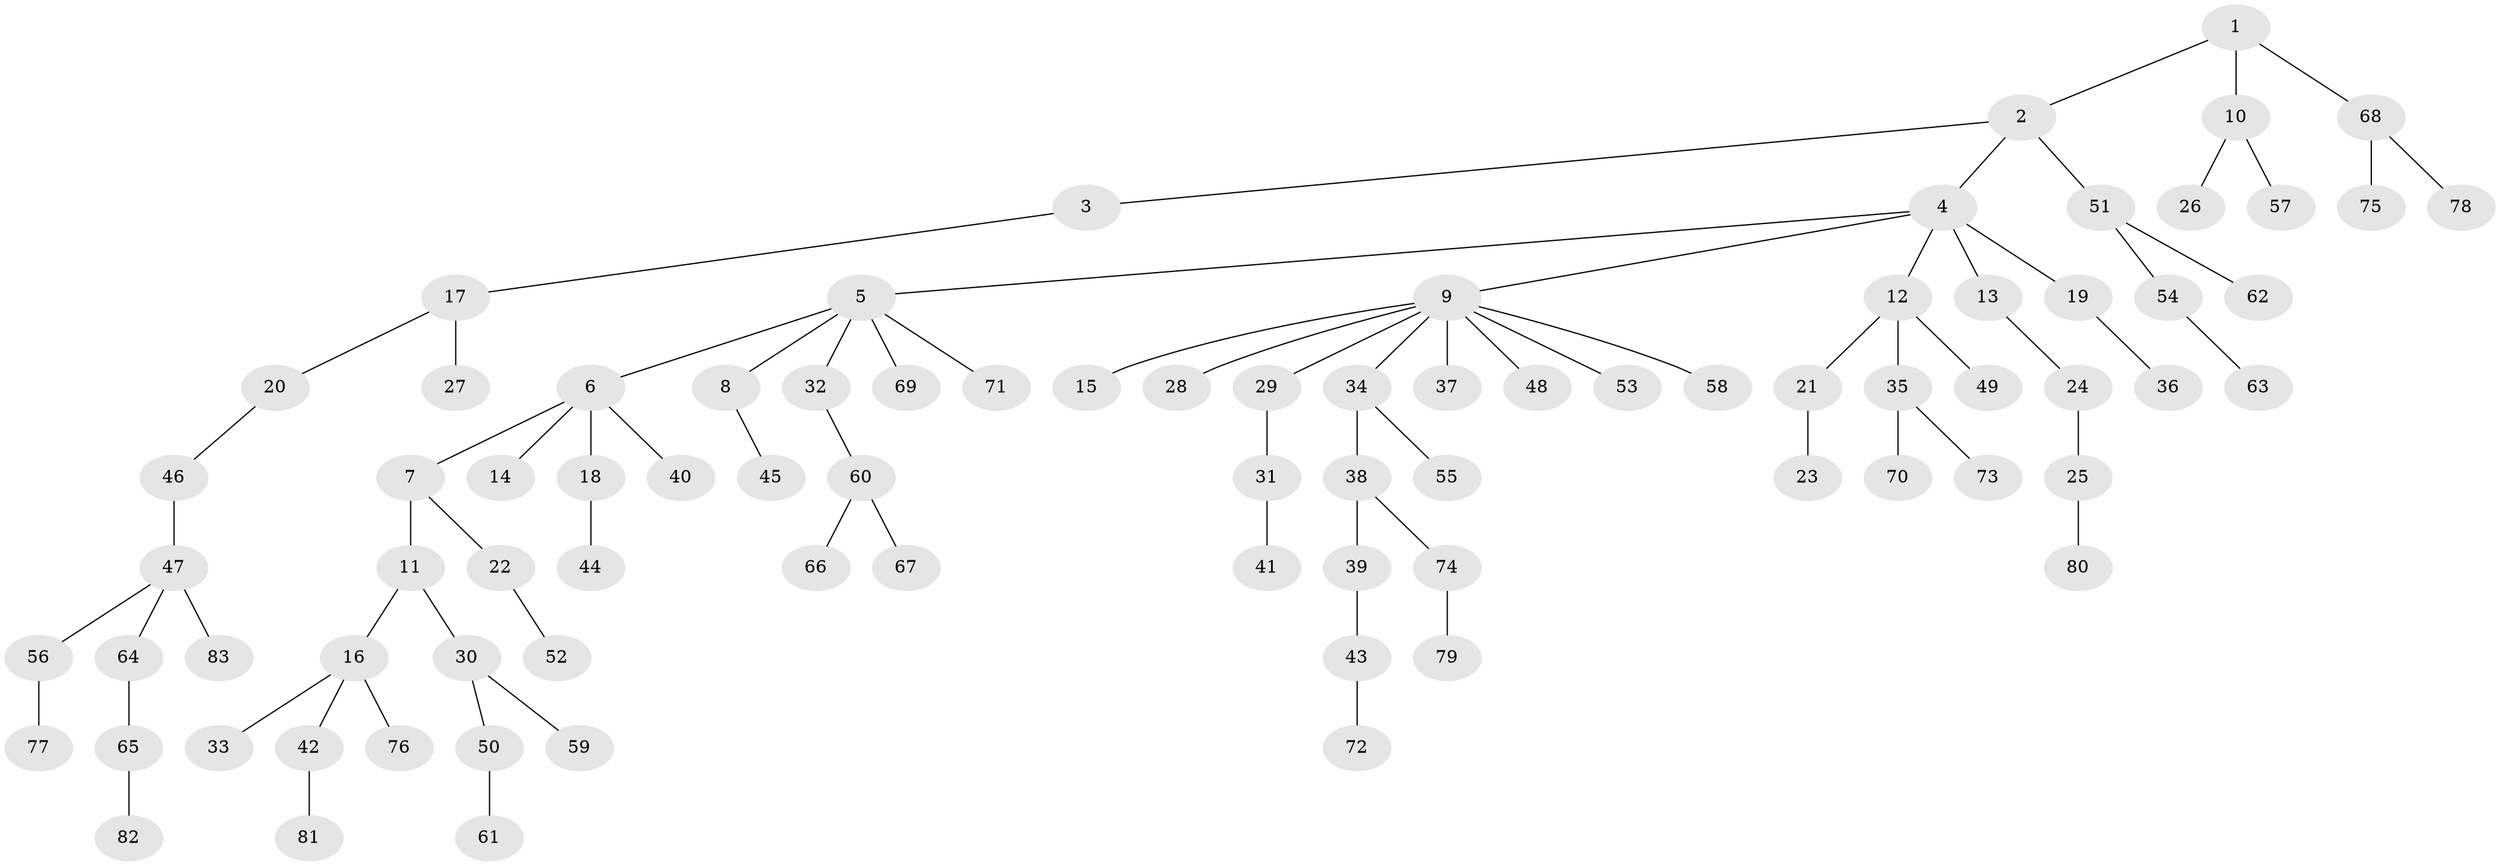 // coarse degree distribution, {4: 0.07142857142857142, 8: 0.017857142857142856, 6: 0.017857142857142856, 5: 0.017857142857142856, 10: 0.017857142857142856, 2: 0.23214285714285715, 1: 0.5892857142857143, 3: 0.03571428571428571}
// Generated by graph-tools (version 1.1) at 2025/24/03/03/25 07:24:08]
// undirected, 83 vertices, 82 edges
graph export_dot {
graph [start="1"]
  node [color=gray90,style=filled];
  1;
  2;
  3;
  4;
  5;
  6;
  7;
  8;
  9;
  10;
  11;
  12;
  13;
  14;
  15;
  16;
  17;
  18;
  19;
  20;
  21;
  22;
  23;
  24;
  25;
  26;
  27;
  28;
  29;
  30;
  31;
  32;
  33;
  34;
  35;
  36;
  37;
  38;
  39;
  40;
  41;
  42;
  43;
  44;
  45;
  46;
  47;
  48;
  49;
  50;
  51;
  52;
  53;
  54;
  55;
  56;
  57;
  58;
  59;
  60;
  61;
  62;
  63;
  64;
  65;
  66;
  67;
  68;
  69;
  70;
  71;
  72;
  73;
  74;
  75;
  76;
  77;
  78;
  79;
  80;
  81;
  82;
  83;
  1 -- 2;
  1 -- 10;
  1 -- 68;
  2 -- 3;
  2 -- 4;
  2 -- 51;
  3 -- 17;
  4 -- 5;
  4 -- 9;
  4 -- 12;
  4 -- 13;
  4 -- 19;
  5 -- 6;
  5 -- 8;
  5 -- 32;
  5 -- 69;
  5 -- 71;
  6 -- 7;
  6 -- 14;
  6 -- 18;
  6 -- 40;
  7 -- 11;
  7 -- 22;
  8 -- 45;
  9 -- 15;
  9 -- 28;
  9 -- 29;
  9 -- 34;
  9 -- 37;
  9 -- 48;
  9 -- 53;
  9 -- 58;
  10 -- 26;
  10 -- 57;
  11 -- 16;
  11 -- 30;
  12 -- 21;
  12 -- 35;
  12 -- 49;
  13 -- 24;
  16 -- 33;
  16 -- 42;
  16 -- 76;
  17 -- 20;
  17 -- 27;
  18 -- 44;
  19 -- 36;
  20 -- 46;
  21 -- 23;
  22 -- 52;
  24 -- 25;
  25 -- 80;
  29 -- 31;
  30 -- 50;
  30 -- 59;
  31 -- 41;
  32 -- 60;
  34 -- 38;
  34 -- 55;
  35 -- 70;
  35 -- 73;
  38 -- 39;
  38 -- 74;
  39 -- 43;
  42 -- 81;
  43 -- 72;
  46 -- 47;
  47 -- 56;
  47 -- 64;
  47 -- 83;
  50 -- 61;
  51 -- 54;
  51 -- 62;
  54 -- 63;
  56 -- 77;
  60 -- 66;
  60 -- 67;
  64 -- 65;
  65 -- 82;
  68 -- 75;
  68 -- 78;
  74 -- 79;
}
